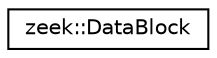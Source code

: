 digraph "Graphical Class Hierarchy"
{
 // LATEX_PDF_SIZE
  edge [fontname="Helvetica",fontsize="10",labelfontname="Helvetica",labelfontsize="10"];
  node [fontname="Helvetica",fontsize="10",shape=record];
  rankdir="LR";
  Node0 [label="zeek::DataBlock",height=0.2,width=0.4,color="black", fillcolor="white", style="filled",URL="$dd/d1d/classzeek_1_1DataBlock.html",tooltip=" "];
}
